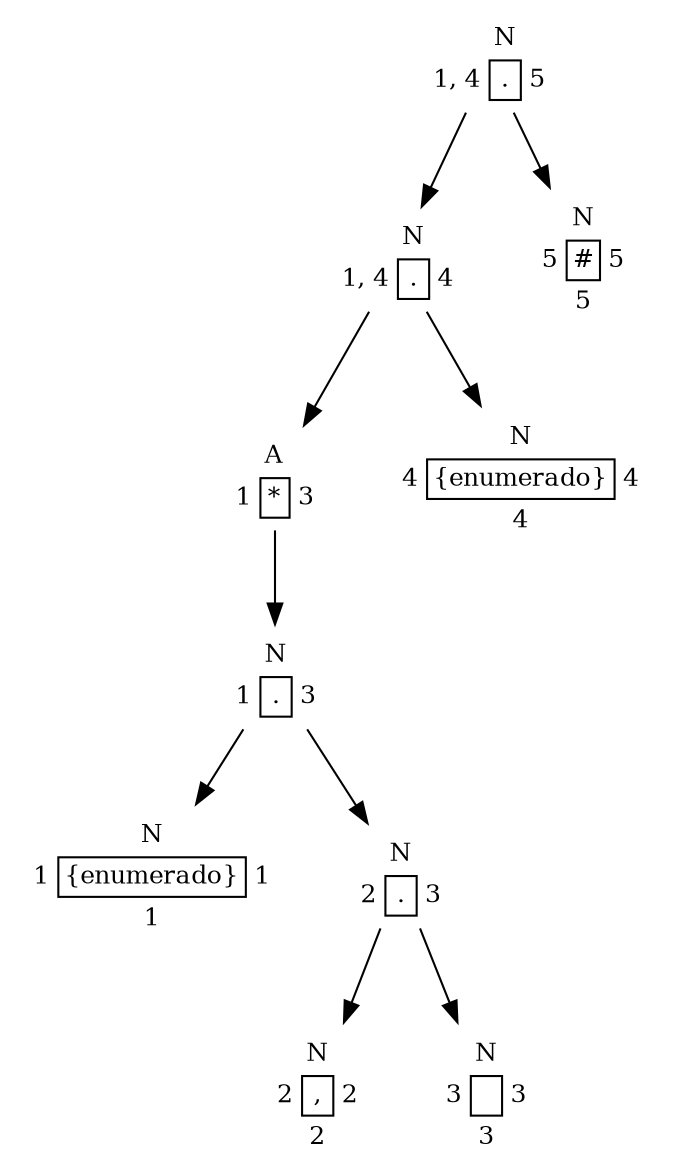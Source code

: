 digraph G {tabla0[shape=plaintext,fontsize=12, label=<<TABLE BORDER="0.1"><TR><TD></TD><TD>N</TD><TD></TD></TR><TR> <TD>1</TD><TD BORDER="1">{enumerado}</TD><TD>1</TD> </TR><TR> <TD></TD><TD>1</TD><TD></TD> </TR></TABLE>>];tabla2[shape=plaintext,fontsize=12, label=<<TABLE BORDER="0.1"><TR><TD></TD><TD>N</TD><TD></TD></TR><TR> <TD>2</TD><TD BORDER="1">,</TD><TD>2</TD> </TR><TR> <TD></TD><TD>2</TD><TD></TD> </TR></TABLE>>];tabla4[shape=plaintext,fontsize=12, label=<<TABLE BORDER="0.1"><TR><TD></TD><TD>N</TD><TD></TD></TR><TR> <TD>3</TD><TD BORDER="1"> </TD><TD>3</TD> </TR><TR> <TD></TD><TD>3</TD><TD></TD> </TR></TABLE>>];tabla3[shape=plaintext,fontsize=12, label=<<TABLE BORDER="0.1"><TR><TD></TD><TD>N</TD><TD></TD></TR><TR> <TD>2</TD><TD BORDER="1">.</TD><TD>3</TD> </TR></TABLE>>];tabla3 -> tabla2;tabla3 -> tabla4;tabla1[shape=plaintext,fontsize=12, label=<<TABLE BORDER="0.1"><TR><TD></TD><TD>N</TD><TD></TD></TR><TR> <TD>1</TD><TD BORDER="1">.</TD><TD>3</TD> </TR></TABLE>>];tabla1 -> tabla0;tabla1 -> tabla3;tabla5[shape=plaintext,fontsize=12, label=<<TABLE BORDER="0.1"><TR><TD></TD><TD>A</TD><TD></TD></TR><TR> <TD>1</TD><TD BORDER="1">*</TD><TD>3</TD> </TR></TABLE>>];tabla5 -> tabla1;tabla7[shape=plaintext,fontsize=12, label=<<TABLE BORDER="0.1"><TR><TD></TD><TD>N</TD><TD></TD></TR><TR> <TD>4</TD><TD BORDER="1">{enumerado}</TD><TD>4</TD> </TR><TR> <TD></TD><TD>4</TD><TD></TD> </TR></TABLE>>];tabla6[shape=plaintext,fontsize=12, label=<<TABLE BORDER="0.1"><TR><TD></TD><TD>N</TD><TD></TD></TR><TR> <TD>1, 4</TD><TD BORDER="1">.</TD><TD>4</TD> </TR></TABLE>>];tabla6 -> tabla5;tabla6 -> tabla7;tabla9[shape=plaintext,fontsize=12, label=<<TABLE BORDER="0.1"><TR><TD></TD><TD>N</TD><TD></TD></TR><TR> <TD>5</TD><TD BORDER="1">#</TD><TD>5</TD> </TR><TR> <TD></TD><TD>5</TD><TD></TD> </TR></TABLE>>];tabla8[shape=plaintext,fontsize=12, label=<<TABLE BORDER="0.1"><TR><TD></TD><TD>N</TD><TD></TD></TR><TR> <TD>1, 4</TD><TD BORDER="1">.</TD><TD>5</TD> </TR></TABLE>>];tabla8 -> tabla6;tabla8 -> tabla9;}